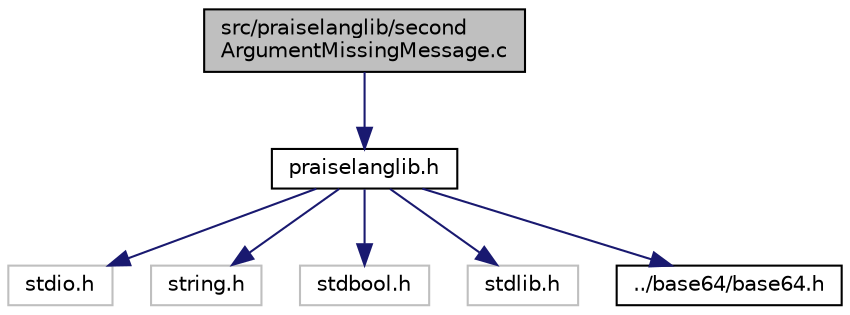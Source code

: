 digraph "src/praiselanglib/secondArgumentMissingMessage.c"
{
 // LATEX_PDF_SIZE
  edge [fontname="Helvetica",fontsize="10",labelfontname="Helvetica",labelfontsize="10"];
  node [fontname="Helvetica",fontsize="10",shape=record];
  Node1 [label="src/praiselanglib/second\lArgumentMissingMessage.c",height=0.2,width=0.4,color="black", fillcolor="grey75", style="filled", fontcolor="black",tooltip="prints information about missing second argument"];
  Node1 -> Node2 [color="midnightblue",fontsize="10",style="solid"];
  Node2 [label="praiselanglib.h",height=0.2,width=0.4,color="black", fillcolor="white", style="filled",URL="$d5/d44/praiselanglib_8h.html",tooltip=" "];
  Node2 -> Node3 [color="midnightblue",fontsize="10",style="solid"];
  Node3 [label="stdio.h",height=0.2,width=0.4,color="grey75", fillcolor="white", style="filled",tooltip=" "];
  Node2 -> Node4 [color="midnightblue",fontsize="10",style="solid"];
  Node4 [label="string.h",height=0.2,width=0.4,color="grey75", fillcolor="white", style="filled",tooltip=" "];
  Node2 -> Node5 [color="midnightblue",fontsize="10",style="solid"];
  Node5 [label="stdbool.h",height=0.2,width=0.4,color="grey75", fillcolor="white", style="filled",tooltip=" "];
  Node2 -> Node6 [color="midnightblue",fontsize="10",style="solid"];
  Node6 [label="stdlib.h",height=0.2,width=0.4,color="grey75", fillcolor="white", style="filled",tooltip=" "];
  Node2 -> Node7 [color="midnightblue",fontsize="10",style="solid"];
  Node7 [label="../base64/base64.h",height=0.2,width=0.4,color="black", fillcolor="white", style="filled",URL="$d2/d6f/base64_8h.html",tooltip="base64 encryption/decryption library (code by Wei Zhicheng)"];
}
